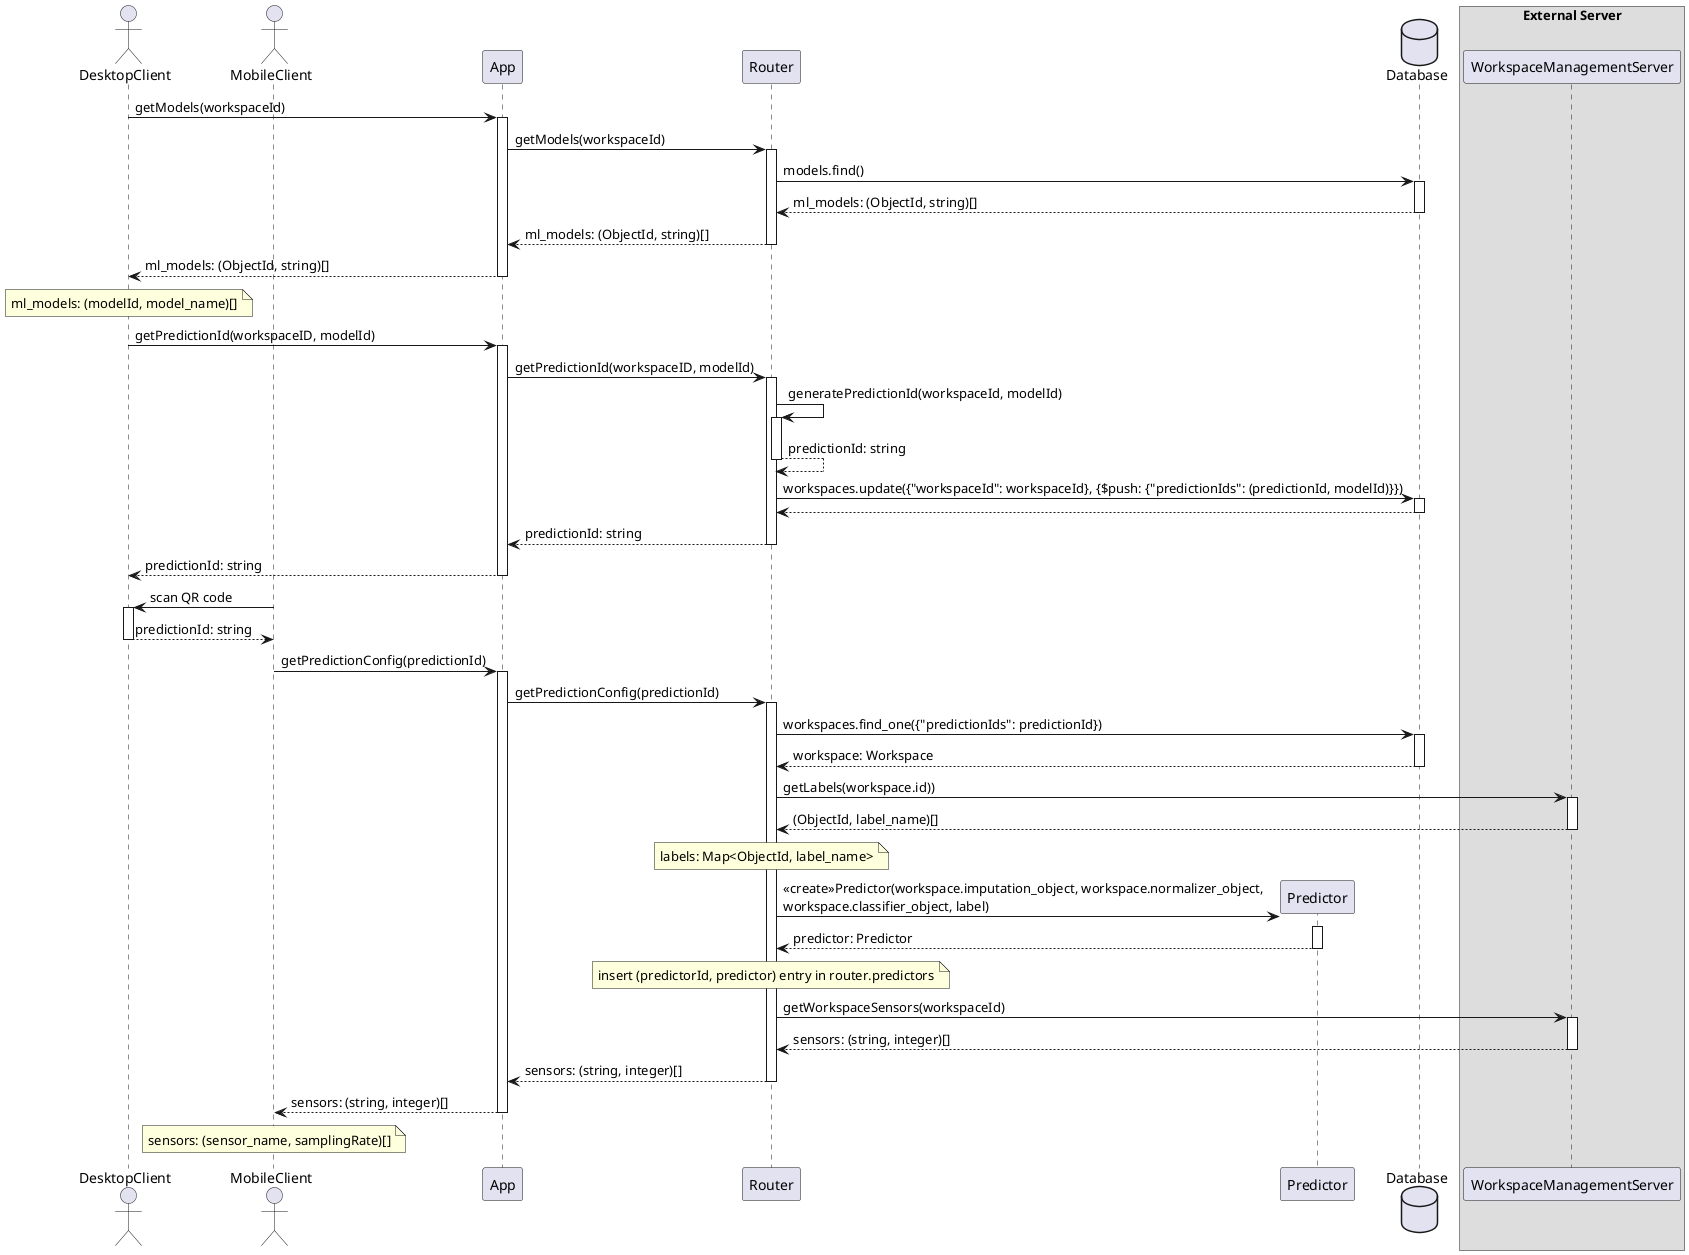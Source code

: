 @startuml Mobile Client - Classifying Actions
autoactivate on

actor DesktopClient
actor MobileClient
participant App
participant Router
participant Predictor
database Database
box "External Server"
participant WorkspaceManagementServer
end box

DesktopClient -> App: getModels(workspaceId)
App -> Router: getModels(workspaceId)
Router -> Database: models.find()
return ml_models: (ObjectId, string)[]
return ml_models: (ObjectId, string)[]
return ml_models: (ObjectId, string)[]

note over DesktopClient
    ml_models: (modelId, model_name)[]
end note

DesktopClient -> App: getPredictionId(workspaceID, modelId)
App -> Router: getPredictionId(workspaceID, modelId)
Router -> Router: generatePredictionId(workspaceId, modelId)
return predictionId: string
Router -> Database: workspaces.update({"workspaceId": workspaceId}, {$push: {"predictionIds": (predictionId, modelId)}})
return
return predictionId: string
return predictionId: string

MobileClient -> DesktopClient: scan QR code
return predictionId: string

MobileClient -> App: getPredictionConfig(predictionId)
App -> Router : getPredictionConfig(predictionId)
Router -> Database: workspaces.find_one({"predictionIds": predictionId})
return workspace: Workspace
Router -> WorkspaceManagementServer: getLabels(workspace.id))
return (ObjectId, label_name)[]
note over Router
    labels: Map<ObjectId, label_name>
end note
create Predictor
Router -> Predictor: <<create>>Predictor(workspace.imputation_object, workspace.normalizer_object,\nworkspace.classifier_object, label)
return predictor: Predictor
note over Router
    insert (predictorId, predictor) entry in router.predictors
end note
Router -> WorkspaceManagementServer: getWorkspaceSensors(workspaceId)
return sensors: (string, integer)[]
return sensors: (string, integer)[]
return sensors: (string, integer)[]

note over MobileClient
    sensors: (sensor_name, samplingRate)[]
end note

@enduml